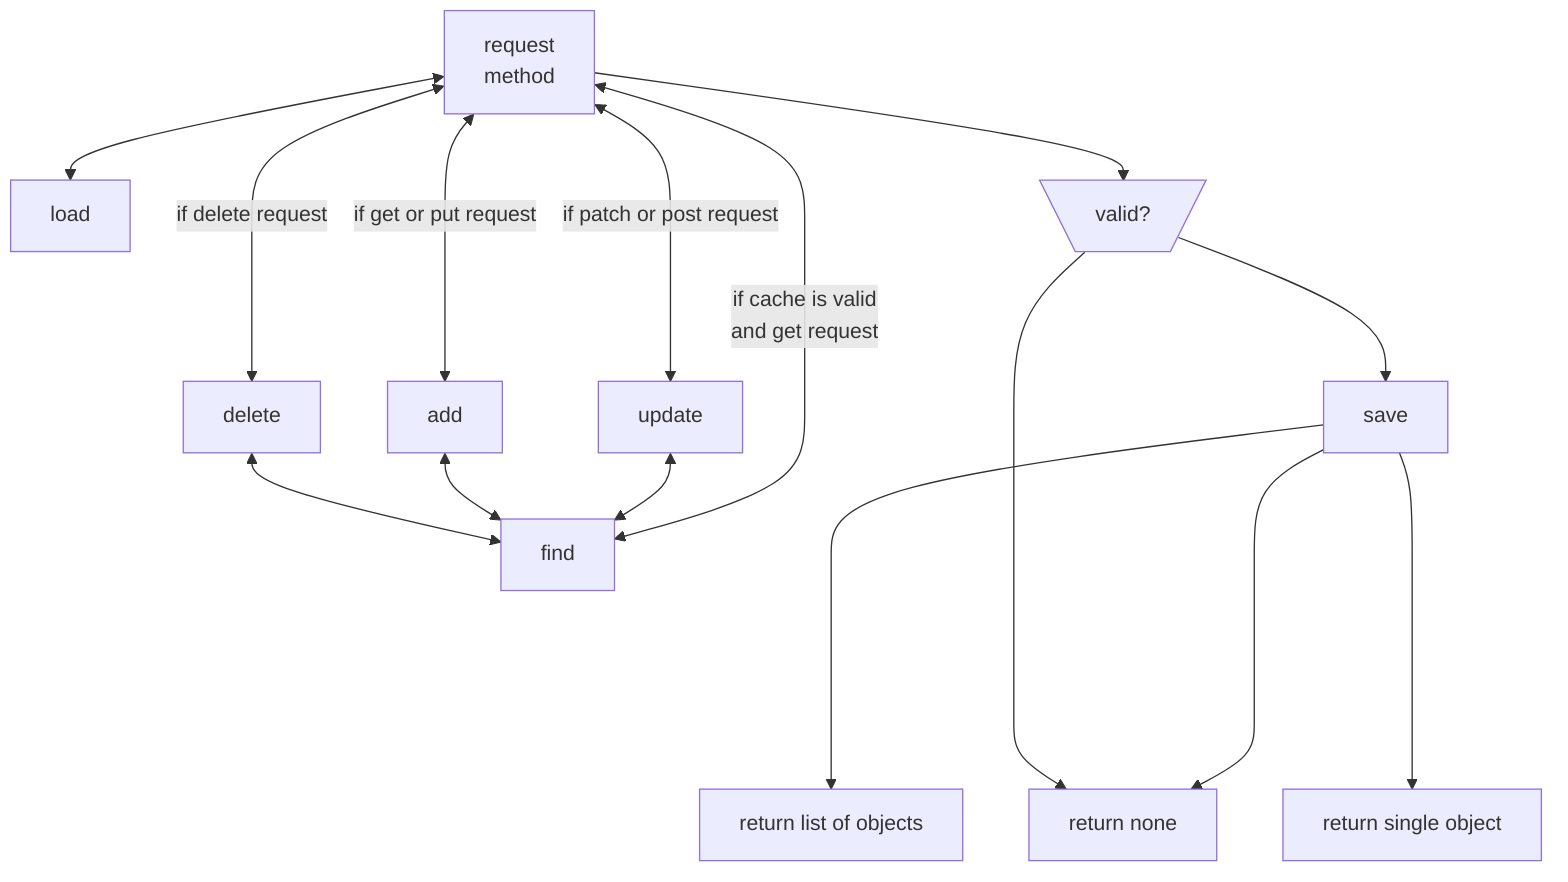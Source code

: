 flowchart TD
    request <--> load
    request <-->|if delete request|delete <--> find
    request <--> |if get or put request|add <--> find
    request <---> |if patch or post request|update  <--> find
    request <---> |if cache is valid \n and get request| find

    request[request\n method] --> valid[\valid?/] --> save
    valid ----> returnn
    save -----> returnl[return list of objects]
    save -----> returnn[return none]
    save -----> returno[return single object]
